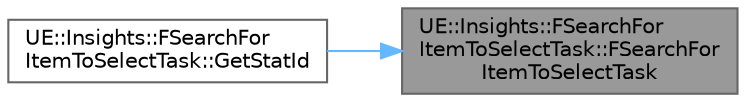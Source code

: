 digraph "UE::Insights::FSearchForItemToSelectTask::FSearchForItemToSelectTask"
{
 // INTERACTIVE_SVG=YES
 // LATEX_PDF_SIZE
  bgcolor="transparent";
  edge [fontname=Helvetica,fontsize=10,labelfontname=Helvetica,labelfontsize=10];
  node [fontname=Helvetica,fontsize=10,shape=box,height=0.2,width=0.4];
  rankdir="RL";
  Node1 [id="Node000001",label="UE::Insights::FSearchFor\lItemToSelectTask::FSearchFor\lItemToSelectTask",height=0.2,width=0.4,color="gray40", fillcolor="grey60", style="filled", fontcolor="black",tooltip=" "];
  Node1 -> Node2 [id="edge1_Node000001_Node000002",dir="back",color="steelblue1",style="solid",tooltip=" "];
  Node2 [id="Node000002",label="UE::Insights::FSearchFor\lItemToSelectTask::GetStatId",height=0.2,width=0.4,color="grey40", fillcolor="white", style="filled",URL="$d4/d7d/classUE_1_1Insights_1_1FSearchForItemToSelectTask.html#abf4f20c918c8b9dfec1daaadfe6e2bd3",tooltip=" "];
}
